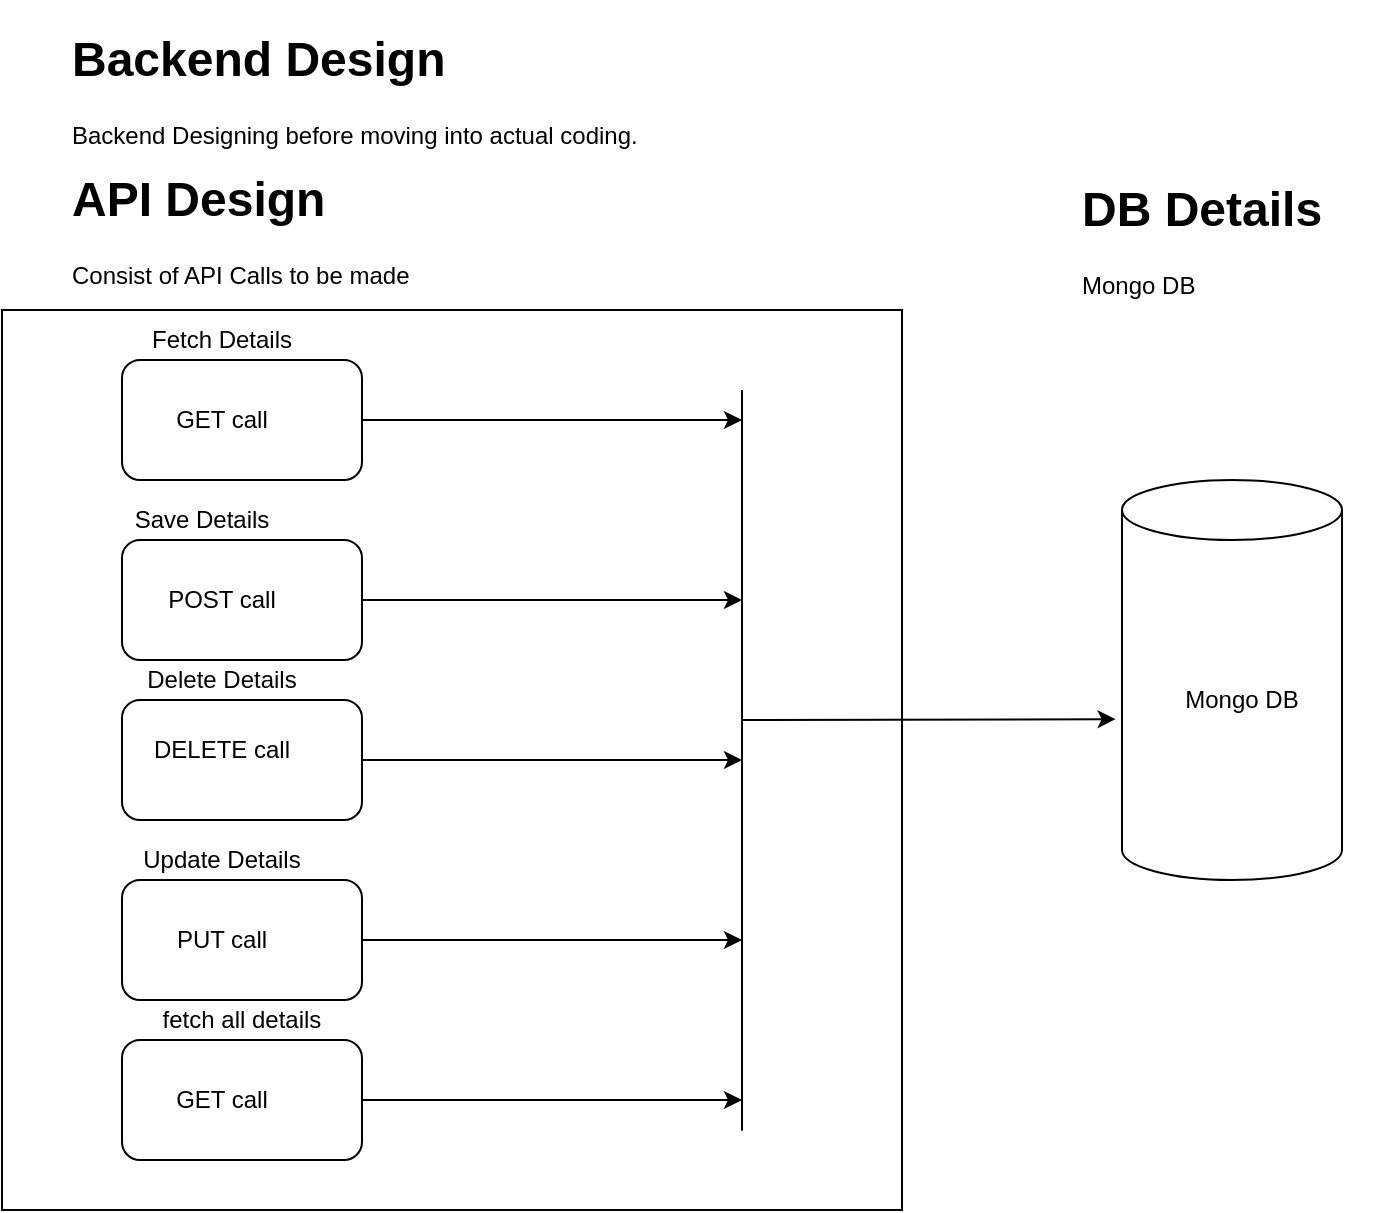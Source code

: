 <mxfile version="14.7.3" type="github">
  <diagram id="YGJ4x8Gn3MbVI7VoSBS1" name="Page-1">
    <mxGraphModel dx="1024" dy="1631" grid="1" gridSize="10" guides="1" tooltips="1" connect="1" arrows="1" fold="1" page="1" pageScale="1" pageWidth="850" pageHeight="1100" math="0" shadow="0">
      <root>
        <mxCell id="0" />
        <mxCell id="1" parent="0" />
        <mxCell id="_064ASVz-lMSBJUfyT2n-1" value="" style="whiteSpace=wrap;html=1;aspect=fixed;" vertex="1" parent="1">
          <mxGeometry x="120" y="75" width="450" height="450" as="geometry" />
        </mxCell>
        <mxCell id="_064ASVz-lMSBJUfyT2n-2" value="" style="shape=cylinder3;whiteSpace=wrap;html=1;boundedLbl=1;backgroundOutline=1;size=15;" vertex="1" parent="1">
          <mxGeometry x="680" y="160" width="110" height="200" as="geometry" />
        </mxCell>
        <mxCell id="_064ASVz-lMSBJUfyT2n-36" style="edgeStyle=orthogonalEdgeStyle;rounded=0;orthogonalLoop=1;jettySize=auto;html=1;exitX=1;exitY=0.5;exitDx=0;exitDy=0;" edge="1" parent="1" source="_064ASVz-lMSBJUfyT2n-3">
          <mxGeometry relative="1" as="geometry">
            <mxPoint x="490" y="130" as="targetPoint" />
          </mxGeometry>
        </mxCell>
        <mxCell id="_064ASVz-lMSBJUfyT2n-3" value="" style="rounded=1;whiteSpace=wrap;html=1;" vertex="1" parent="1">
          <mxGeometry x="180" y="100" width="120" height="60" as="geometry" />
        </mxCell>
        <mxCell id="_064ASVz-lMSBJUfyT2n-28" style="edgeStyle=orthogonalEdgeStyle;rounded=0;orthogonalLoop=1;jettySize=auto;html=1;exitX=1;exitY=0.5;exitDx=0;exitDy=0;" edge="1" parent="1" source="_064ASVz-lMSBJUfyT2n-4">
          <mxGeometry relative="1" as="geometry">
            <mxPoint x="490" y="220" as="targetPoint" />
          </mxGeometry>
        </mxCell>
        <mxCell id="_064ASVz-lMSBJUfyT2n-4" value="" style="rounded=1;whiteSpace=wrap;html=1;" vertex="1" parent="1">
          <mxGeometry x="180" y="190" width="120" height="60" as="geometry" />
        </mxCell>
        <mxCell id="_064ASVz-lMSBJUfyT2n-33" style="edgeStyle=orthogonalEdgeStyle;rounded=0;orthogonalLoop=1;jettySize=auto;html=1;exitX=1;exitY=0.5;exitDx=0;exitDy=0;" edge="1" parent="1" source="_064ASVz-lMSBJUfyT2n-5">
          <mxGeometry relative="1" as="geometry">
            <mxPoint x="490" y="300" as="targetPoint" />
          </mxGeometry>
        </mxCell>
        <mxCell id="_064ASVz-lMSBJUfyT2n-5" value="" style="rounded=1;whiteSpace=wrap;html=1;" vertex="1" parent="1">
          <mxGeometry x="180" y="270" width="120" height="60" as="geometry" />
        </mxCell>
        <mxCell id="_064ASVz-lMSBJUfyT2n-34" style="edgeStyle=orthogonalEdgeStyle;rounded=0;orthogonalLoop=1;jettySize=auto;html=1;exitX=1;exitY=0.5;exitDx=0;exitDy=0;" edge="1" parent="1" source="_064ASVz-lMSBJUfyT2n-6">
          <mxGeometry relative="1" as="geometry">
            <mxPoint x="490" y="390" as="targetPoint" />
          </mxGeometry>
        </mxCell>
        <mxCell id="_064ASVz-lMSBJUfyT2n-6" value="" style="rounded=1;whiteSpace=wrap;html=1;" vertex="1" parent="1">
          <mxGeometry x="180" y="360" width="120" height="60" as="geometry" />
        </mxCell>
        <mxCell id="_064ASVz-lMSBJUfyT2n-7" value="&lt;h1&gt;Backend Design&lt;/h1&gt;&lt;p&gt;Backend Designing before moving into actual coding.&lt;/p&gt;" style="text;html=1;strokeColor=none;fillColor=none;spacing=5;spacingTop=-20;whiteSpace=wrap;overflow=hidden;rounded=0;" vertex="1" parent="1">
          <mxGeometry x="150" y="-70" width="620" height="80" as="geometry" />
        </mxCell>
        <mxCell id="_064ASVz-lMSBJUfyT2n-8" value="Fetch Details" style="text;html=1;strokeColor=none;fillColor=none;align=center;verticalAlign=middle;whiteSpace=wrap;rounded=0;" vertex="1" parent="1">
          <mxGeometry x="180" y="80" width="100" height="20" as="geometry" />
        </mxCell>
        <mxCell id="_064ASVz-lMSBJUfyT2n-9" value="Save Details" style="text;html=1;strokeColor=none;fillColor=none;align=center;verticalAlign=middle;whiteSpace=wrap;rounded=0;" vertex="1" parent="1">
          <mxGeometry x="170" y="170" width="100" height="20" as="geometry" />
        </mxCell>
        <mxCell id="_064ASVz-lMSBJUfyT2n-10" value="Delete Details" style="text;html=1;strokeColor=none;fillColor=none;align=center;verticalAlign=middle;whiteSpace=wrap;rounded=0;" vertex="1" parent="1">
          <mxGeometry x="180" y="250" width="100" height="20" as="geometry" />
        </mxCell>
        <mxCell id="_064ASVz-lMSBJUfyT2n-11" value="Update Details" style="text;html=1;strokeColor=none;fillColor=none;align=center;verticalAlign=middle;whiteSpace=wrap;rounded=0;" vertex="1" parent="1">
          <mxGeometry x="180" y="340" width="100" height="20" as="geometry" />
        </mxCell>
        <mxCell id="_064ASVz-lMSBJUfyT2n-32" style="edgeStyle=orthogonalEdgeStyle;rounded=0;orthogonalLoop=1;jettySize=auto;html=1;exitX=1;exitY=0.5;exitDx=0;exitDy=0;" edge="1" parent="1" source="_064ASVz-lMSBJUfyT2n-12">
          <mxGeometry relative="1" as="geometry">
            <mxPoint x="490" y="470" as="targetPoint" />
          </mxGeometry>
        </mxCell>
        <mxCell id="_064ASVz-lMSBJUfyT2n-12" value="" style="rounded=1;whiteSpace=wrap;html=1;" vertex="1" parent="1">
          <mxGeometry x="180" y="440" width="120" height="60" as="geometry" />
        </mxCell>
        <mxCell id="_064ASVz-lMSBJUfyT2n-13" value="fetch all details" style="text;html=1;strokeColor=none;fillColor=none;align=center;verticalAlign=middle;whiteSpace=wrap;rounded=0;" vertex="1" parent="1">
          <mxGeometry x="190" y="420" width="100" height="20" as="geometry" />
        </mxCell>
        <mxCell id="_064ASVz-lMSBJUfyT2n-14" value="GET call" style="text;html=1;strokeColor=none;fillColor=none;align=center;verticalAlign=middle;whiteSpace=wrap;rounded=0;" vertex="1" parent="1">
          <mxGeometry x="190" y="120" width="80" height="20" as="geometry" />
        </mxCell>
        <mxCell id="_064ASVz-lMSBJUfyT2n-15" value="POST call" style="text;html=1;strokeColor=none;fillColor=none;align=center;verticalAlign=middle;whiteSpace=wrap;rounded=0;" vertex="1" parent="1">
          <mxGeometry x="190" y="210" width="80" height="20" as="geometry" />
        </mxCell>
        <mxCell id="_064ASVz-lMSBJUfyT2n-16" value="DELETE call" style="text;html=1;strokeColor=none;fillColor=none;align=center;verticalAlign=middle;whiteSpace=wrap;rounded=0;" vertex="1" parent="1">
          <mxGeometry x="190" y="285" width="80" height="20" as="geometry" />
        </mxCell>
        <mxCell id="_064ASVz-lMSBJUfyT2n-17" value="PUT call" style="text;html=1;strokeColor=none;fillColor=none;align=center;verticalAlign=middle;whiteSpace=wrap;rounded=0;" vertex="1" parent="1">
          <mxGeometry x="190" y="380" width="80" height="20" as="geometry" />
        </mxCell>
        <mxCell id="_064ASVz-lMSBJUfyT2n-18" value="GET call" style="text;html=1;strokeColor=none;fillColor=none;align=center;verticalAlign=middle;whiteSpace=wrap;rounded=0;" vertex="1" parent="1">
          <mxGeometry x="190" y="460" width="80" height="20" as="geometry" />
        </mxCell>
        <mxCell id="_064ASVz-lMSBJUfyT2n-20" value="Mongo DB" style="text;html=1;strokeColor=none;fillColor=none;align=center;verticalAlign=middle;whiteSpace=wrap;rounded=0;" vertex="1" parent="1">
          <mxGeometry x="710" y="260" width="60" height="20" as="geometry" />
        </mxCell>
        <mxCell id="_064ASVz-lMSBJUfyT2n-21" value="&lt;h1&gt;API Design&lt;/h1&gt;&lt;p&gt;Consist of API Calls to be made&lt;/p&gt;" style="text;html=1;strokeColor=none;fillColor=none;spacing=5;spacingTop=-20;whiteSpace=wrap;overflow=hidden;rounded=0;" vertex="1" parent="1">
          <mxGeometry x="150" width="190" height="80" as="geometry" />
        </mxCell>
        <mxCell id="_064ASVz-lMSBJUfyT2n-22" value="&lt;h1&gt;DB Details&lt;/h1&gt;&lt;p&gt;Mongo DB&lt;/p&gt;" style="text;html=1;strokeColor=none;fillColor=none;spacing=5;spacingTop=-20;whiteSpace=wrap;overflow=hidden;rounded=0;" vertex="1" parent="1">
          <mxGeometry x="655" y="5" width="160" height="70" as="geometry" />
        </mxCell>
        <mxCell id="_064ASVz-lMSBJUfyT2n-31" value="" style="endArrow=none;html=1;" edge="1" parent="1">
          <mxGeometry width="50" height="50" relative="1" as="geometry">
            <mxPoint x="490" y="380" as="sourcePoint" />
            <mxPoint x="490" y="280" as="targetPoint" />
            <Array as="points">
              <mxPoint x="490" y="490" />
              <mxPoint x="490" y="330" />
            </Array>
          </mxGeometry>
        </mxCell>
        <mxCell id="_064ASVz-lMSBJUfyT2n-35" value="" style="endArrow=none;html=1;" edge="1" parent="1">
          <mxGeometry width="50" height="50" relative="1" as="geometry">
            <mxPoint x="490" y="215" as="sourcePoint" />
            <mxPoint x="490" y="115" as="targetPoint" />
            <Array as="points">
              <mxPoint x="490" y="325" />
              <mxPoint x="490" y="165" />
            </Array>
          </mxGeometry>
        </mxCell>
        <mxCell id="_064ASVz-lMSBJUfyT2n-37" value="" style="endArrow=classic;html=1;entryX=-0.029;entryY=0.598;entryDx=0;entryDy=0;entryPerimeter=0;" edge="1" parent="1" target="_064ASVz-lMSBJUfyT2n-2">
          <mxGeometry width="50" height="50" relative="1" as="geometry">
            <mxPoint x="490" y="280" as="sourcePoint" />
            <mxPoint x="450" y="210" as="targetPoint" />
            <Array as="points">
              <mxPoint x="490" y="280" />
            </Array>
          </mxGeometry>
        </mxCell>
      </root>
    </mxGraphModel>
  </diagram>
</mxfile>
